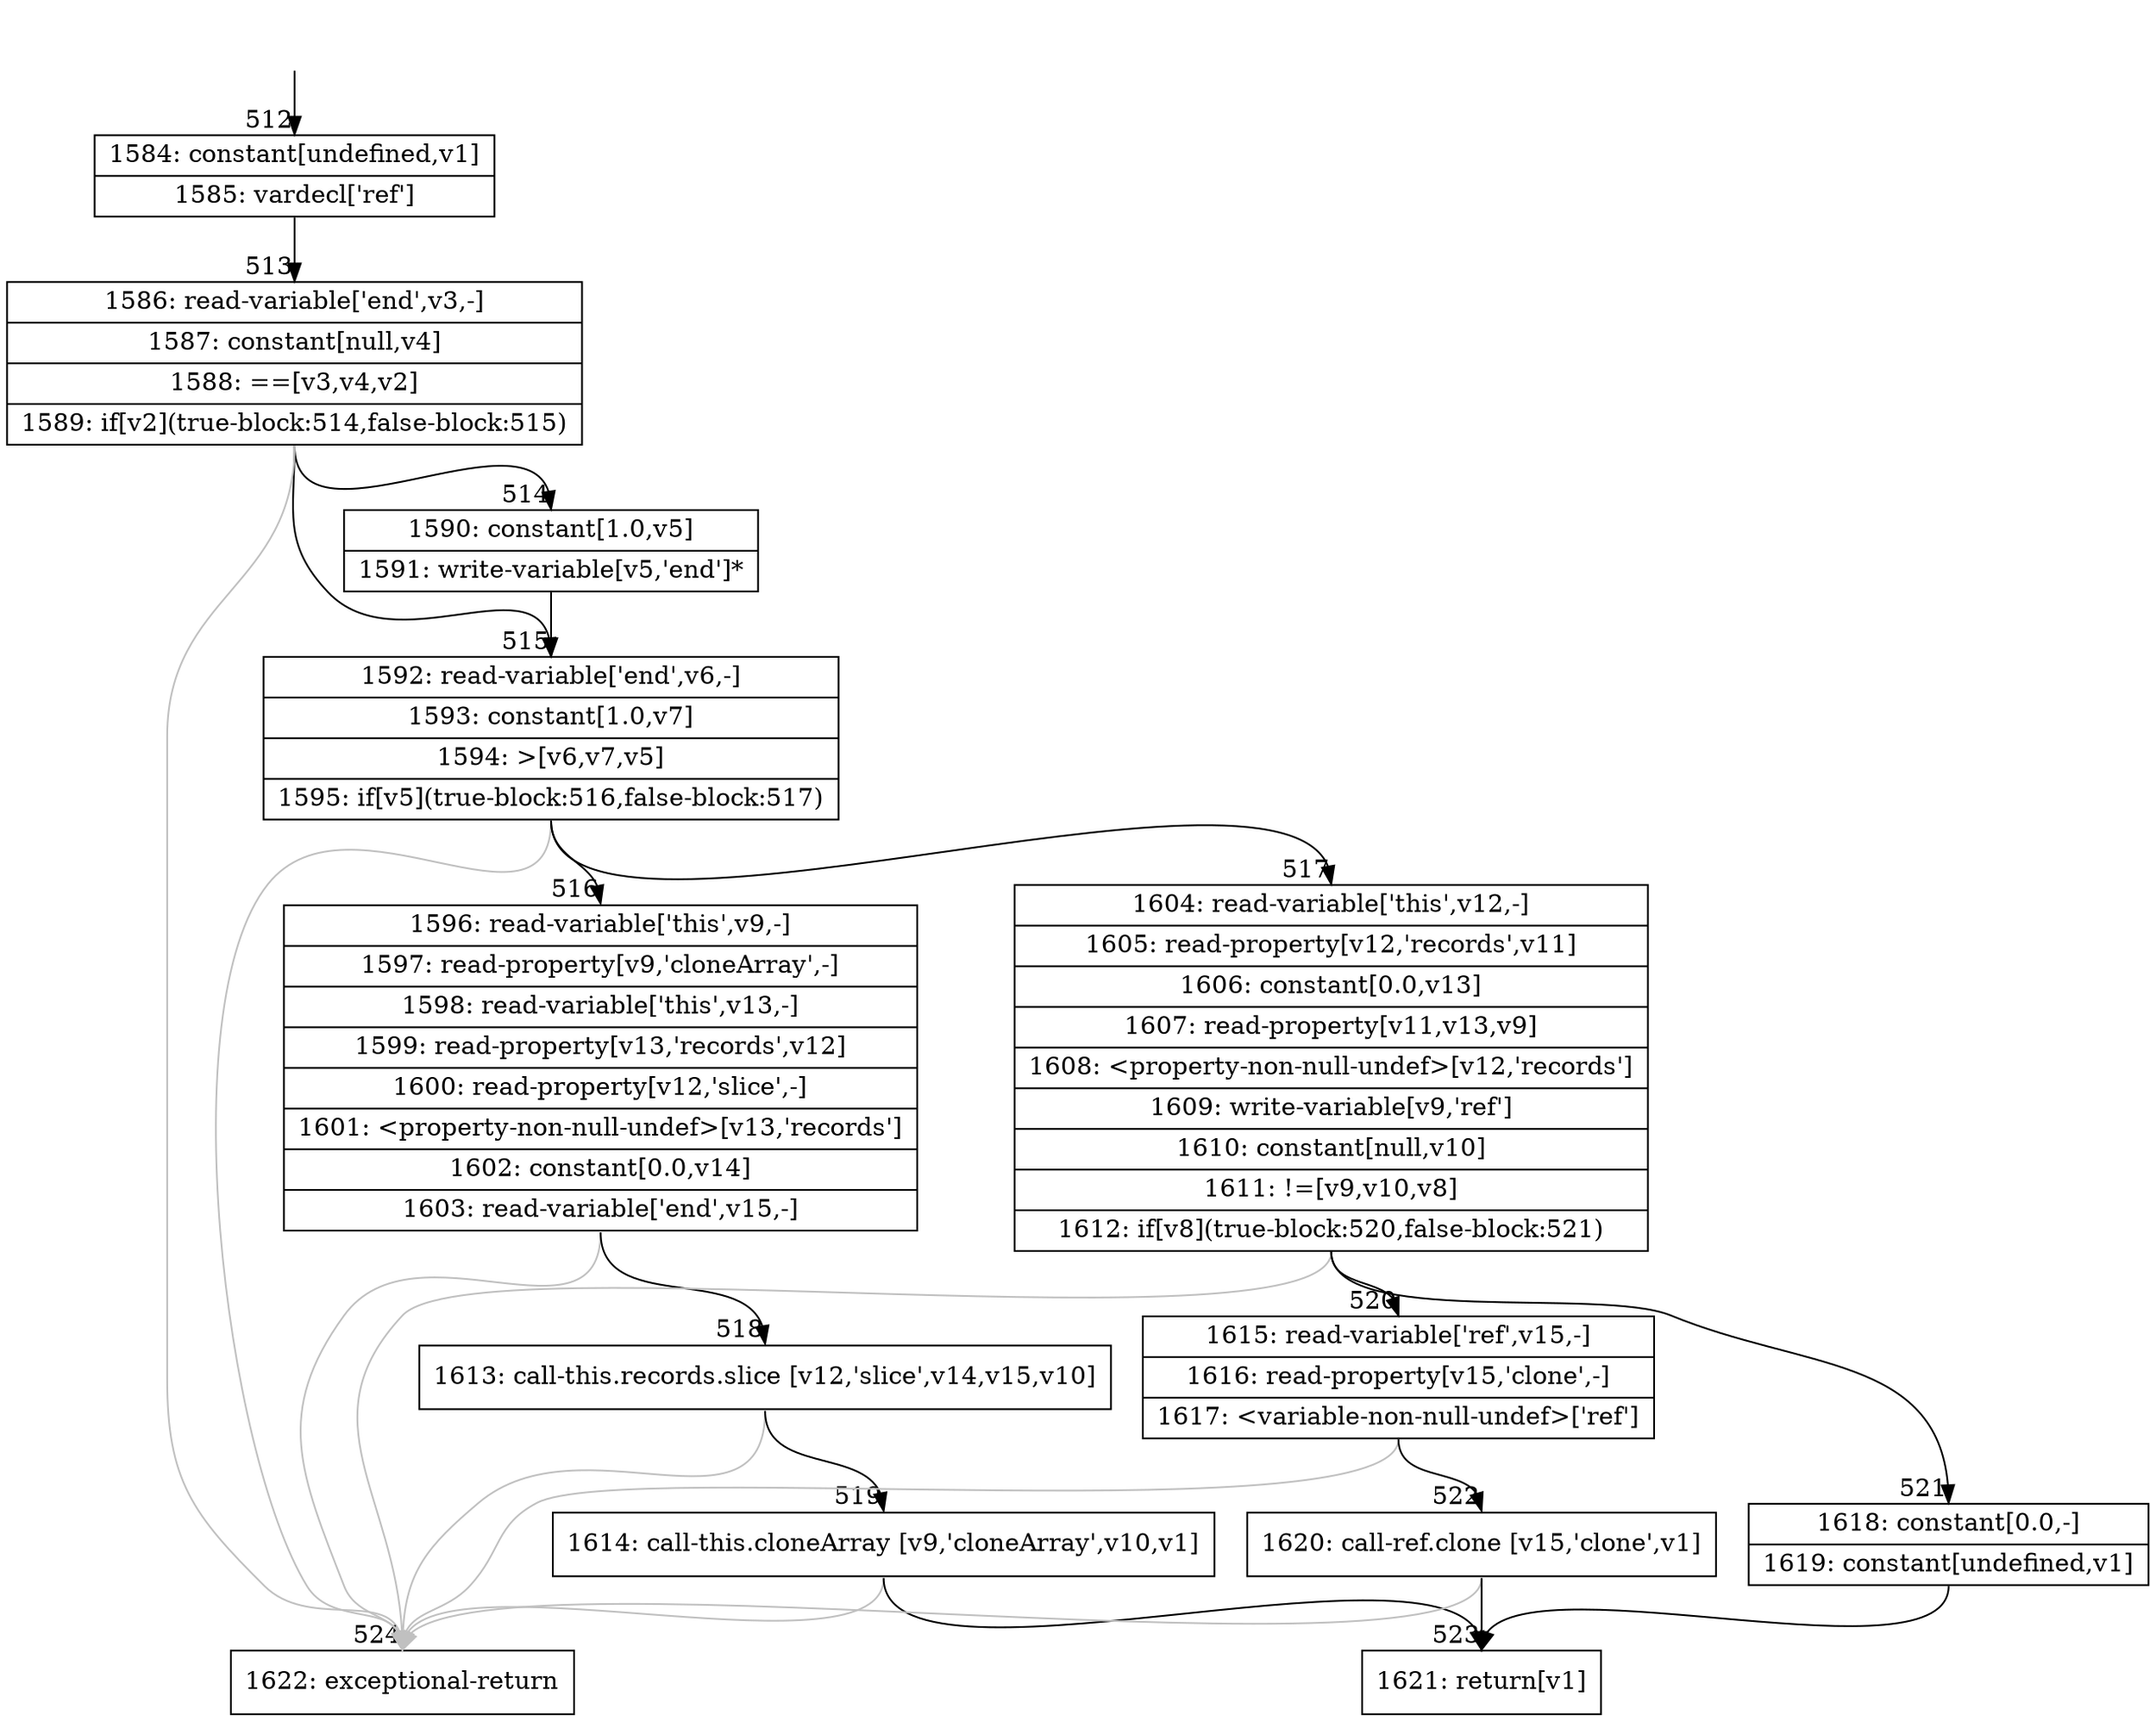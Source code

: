 digraph {
rankdir="TD"
BB_entry44[shape=none,label=""];
BB_entry44 -> BB512 [tailport=s, headport=n, headlabel="    512"]
BB512 [shape=record label="{1584: constant[undefined,v1]|1585: vardecl['ref']}" ] 
BB512 -> BB513 [tailport=s, headport=n, headlabel="      513"]
BB513 [shape=record label="{1586: read-variable['end',v3,-]|1587: constant[null,v4]|1588: ==[v3,v4,v2]|1589: if[v2](true-block:514,false-block:515)}" ] 
BB513 -> BB514 [tailport=s, headport=n, headlabel="      514"]
BB513 -> BB515 [tailport=s, headport=n, headlabel="      515"]
BB513 -> BB524 [tailport=s, headport=n, color=gray, headlabel="      524"]
BB514 [shape=record label="{1590: constant[1.0,v5]|1591: write-variable[v5,'end']*}" ] 
BB514 -> BB515 [tailport=s, headport=n]
BB515 [shape=record label="{1592: read-variable['end',v6,-]|1593: constant[1.0,v7]|1594: \>[v6,v7,v5]|1595: if[v5](true-block:516,false-block:517)}" ] 
BB515 -> BB516 [tailport=s, headport=n, headlabel="      516"]
BB515 -> BB517 [tailport=s, headport=n, headlabel="      517"]
BB515 -> BB524 [tailport=s, headport=n, color=gray]
BB516 [shape=record label="{1596: read-variable['this',v9,-]|1597: read-property[v9,'cloneArray',-]|1598: read-variable['this',v13,-]|1599: read-property[v13,'records',v12]|1600: read-property[v12,'slice',-]|1601: \<property-non-null-undef\>[v13,'records']|1602: constant[0.0,v14]|1603: read-variable['end',v15,-]}" ] 
BB516 -> BB518 [tailport=s, headport=n, headlabel="      518"]
BB516 -> BB524 [tailport=s, headport=n, color=gray]
BB517 [shape=record label="{1604: read-variable['this',v12,-]|1605: read-property[v12,'records',v11]|1606: constant[0.0,v13]|1607: read-property[v11,v13,v9]|1608: \<property-non-null-undef\>[v12,'records']|1609: write-variable[v9,'ref']|1610: constant[null,v10]|1611: !=[v9,v10,v8]|1612: if[v8](true-block:520,false-block:521)}" ] 
BB517 -> BB520 [tailport=s, headport=n, headlabel="      520"]
BB517 -> BB521 [tailport=s, headport=n, headlabel="      521"]
BB517 -> BB524 [tailport=s, headport=n, color=gray]
BB518 [shape=record label="{1613: call-this.records.slice [v12,'slice',v14,v15,v10]}" ] 
BB518 -> BB519 [tailport=s, headport=n, headlabel="      519"]
BB518 -> BB524 [tailport=s, headport=n, color=gray]
BB519 [shape=record label="{1614: call-this.cloneArray [v9,'cloneArray',v10,v1]}" ] 
BB519 -> BB523 [tailport=s, headport=n, headlabel="      523"]
BB519 -> BB524 [tailport=s, headport=n, color=gray]
BB520 [shape=record label="{1615: read-variable['ref',v15,-]|1616: read-property[v15,'clone',-]|1617: \<variable-non-null-undef\>['ref']}" ] 
BB520 -> BB522 [tailport=s, headport=n, headlabel="      522"]
BB520 -> BB524 [tailport=s, headport=n, color=gray]
BB521 [shape=record label="{1618: constant[0.0,-]|1619: constant[undefined,v1]}" ] 
BB521 -> BB523 [tailport=s, headport=n]
BB522 [shape=record label="{1620: call-ref.clone [v15,'clone',v1]}" ] 
BB522 -> BB523 [tailport=s, headport=n]
BB522 -> BB524 [tailport=s, headport=n, color=gray]
BB523 [shape=record label="{1621: return[v1]}" ] 
BB524 [shape=record label="{1622: exceptional-return}" ] 
//#$~ 434
}
